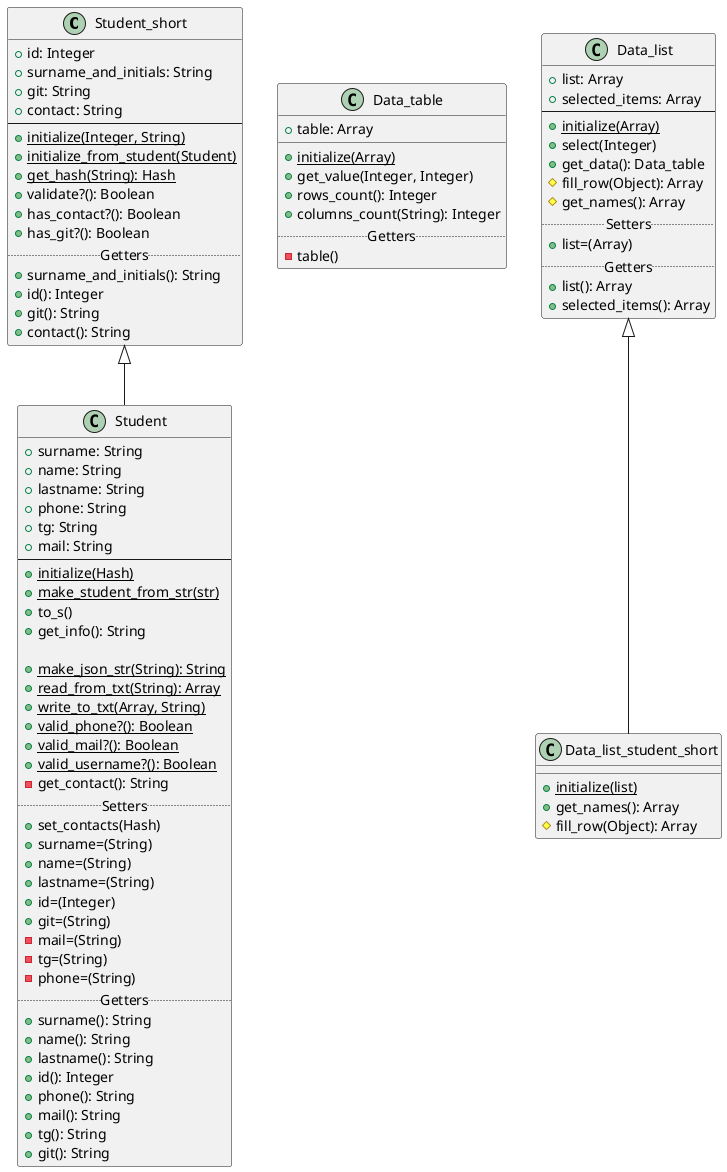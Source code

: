 @startuml
    Class Student_short
    {
    +id: Integer
    +surname_and_initials: String
    +git: String
    +contact: String
    --
    +{static}initialize(Integer, String)
    +{static}initialize_from_student(Student)
    +{static}get_hash(String): Hash
    +validate?(): Boolean
    +has_contact?(): Boolean
    +has_git?(): Boolean
    ..Getters..
    +surname_and_initials(): String
    +id(): Integer
    +git(): String
    +contact(): String
    }

    Class Student extends Student_short
    {
    +surname: String
    +name: String
    +lastname: String
    +phone: String
    +tg: String
    +mail: String
    --
    +{static}initialize(Hash)
    +{static}make_student_from_str(str)
    +to_s()
    +get_info(): String

    +{static}make_json_str(String): String
    +{static}read_from_txt(String): Array
    +{static}write_to_txt(Array, String)
    +{static}valid_phone?(): Boolean
    +{static}valid_mail?(): Boolean
    +{static}valid_username?(): Boolean
    -get_contact(): String
    .. Setters ..
    +set_contacts(Hash)
    +surname=(String)
    +name=(String)
    +lastname=(String)
    +id=(Integer)
    +git=(String)
    -mail=(String)
    -tg=(String)
    -phone=(String)
    .. Getters ..
    +surname(): String
    +name(): String
    +lastname(): String
    +id(): Integer
    +phone(): String
    +mail(): String
    +tg(): String
    +git(): String
    }
    class Data_table
    {
    +table: Array
    __
    +{static}initialize(Array)
    +get_value(Integer, Integer)
    +rows_count(): Integer
    +columns_count(String): Integer
    ..Getters..
    -table()
    }
    class Data_list
    {
    +list: Array
    +selected_items: Array
    --
    +{static}initialize(Array)
    +select(Integer)
    +get_data(): Data_table
    #fill_row(Object): Array
    #get_names(): Array
    ..Setters..
    +list=(Array)
    ..Getters..
    +list(): Array
    +selected_items(): Array
     }
    class Data_list_student_short extends Data_list
    {
    __
    +{static}initialize(list)
    +get_names(): Array
    #fill_row(Object): Array
    }
@enduml